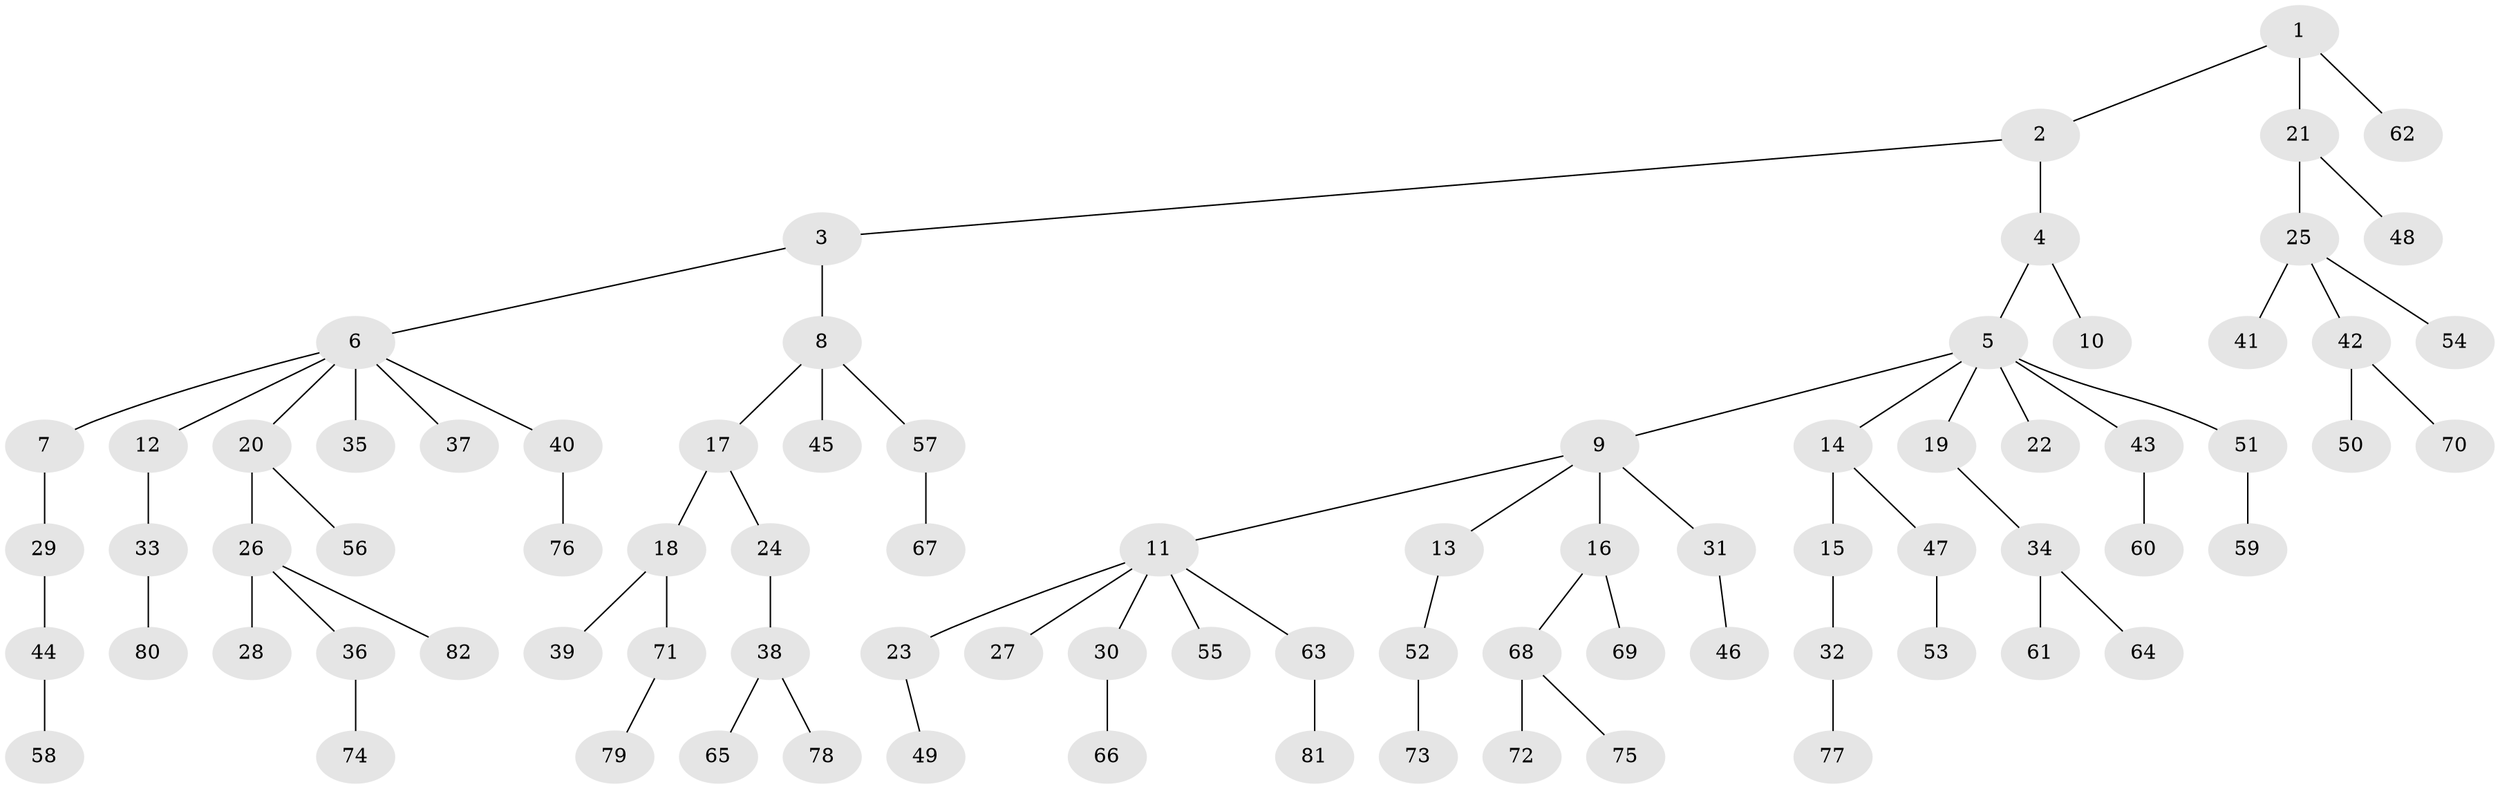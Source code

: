 // coarse degree distribution, {2: 0.2926829268292683, 3: 0.12195121951219512, 4: 0.07317073170731707, 5: 0.04878048780487805, 1: 0.4634146341463415}
// Generated by graph-tools (version 1.1) at 2025/51/03/04/25 22:51:57]
// undirected, 82 vertices, 81 edges
graph export_dot {
  node [color=gray90,style=filled];
  1;
  2;
  3;
  4;
  5;
  6;
  7;
  8;
  9;
  10;
  11;
  12;
  13;
  14;
  15;
  16;
  17;
  18;
  19;
  20;
  21;
  22;
  23;
  24;
  25;
  26;
  27;
  28;
  29;
  30;
  31;
  32;
  33;
  34;
  35;
  36;
  37;
  38;
  39;
  40;
  41;
  42;
  43;
  44;
  45;
  46;
  47;
  48;
  49;
  50;
  51;
  52;
  53;
  54;
  55;
  56;
  57;
  58;
  59;
  60;
  61;
  62;
  63;
  64;
  65;
  66;
  67;
  68;
  69;
  70;
  71;
  72;
  73;
  74;
  75;
  76;
  77;
  78;
  79;
  80;
  81;
  82;
  1 -- 2;
  1 -- 21;
  1 -- 62;
  2 -- 3;
  2 -- 4;
  3 -- 6;
  3 -- 8;
  4 -- 5;
  4 -- 10;
  5 -- 9;
  5 -- 14;
  5 -- 19;
  5 -- 22;
  5 -- 43;
  5 -- 51;
  6 -- 7;
  6 -- 12;
  6 -- 20;
  6 -- 35;
  6 -- 37;
  6 -- 40;
  7 -- 29;
  8 -- 17;
  8 -- 45;
  8 -- 57;
  9 -- 11;
  9 -- 13;
  9 -- 16;
  9 -- 31;
  11 -- 23;
  11 -- 27;
  11 -- 30;
  11 -- 55;
  11 -- 63;
  12 -- 33;
  13 -- 52;
  14 -- 15;
  14 -- 47;
  15 -- 32;
  16 -- 68;
  16 -- 69;
  17 -- 18;
  17 -- 24;
  18 -- 39;
  18 -- 71;
  19 -- 34;
  20 -- 26;
  20 -- 56;
  21 -- 25;
  21 -- 48;
  23 -- 49;
  24 -- 38;
  25 -- 41;
  25 -- 42;
  25 -- 54;
  26 -- 28;
  26 -- 36;
  26 -- 82;
  29 -- 44;
  30 -- 66;
  31 -- 46;
  32 -- 77;
  33 -- 80;
  34 -- 61;
  34 -- 64;
  36 -- 74;
  38 -- 65;
  38 -- 78;
  40 -- 76;
  42 -- 50;
  42 -- 70;
  43 -- 60;
  44 -- 58;
  47 -- 53;
  51 -- 59;
  52 -- 73;
  57 -- 67;
  63 -- 81;
  68 -- 72;
  68 -- 75;
  71 -- 79;
}
